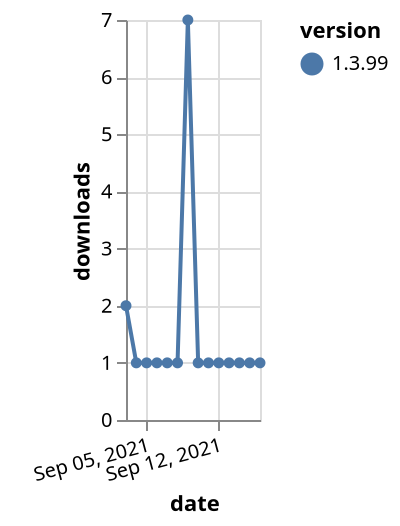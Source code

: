 {"$schema": "https://vega.github.io/schema/vega-lite/v5.json", "description": "A simple bar chart with embedded data.", "data": {"values": [{"date": "2021-09-03", "total": 504, "delta": 2, "version": "1.3.99"}, {"date": "2021-09-04", "total": 505, "delta": 1, "version": "1.3.99"}, {"date": "2021-09-05", "total": 506, "delta": 1, "version": "1.3.99"}, {"date": "2021-09-06", "total": 507, "delta": 1, "version": "1.3.99"}, {"date": "2021-09-07", "total": 508, "delta": 1, "version": "1.3.99"}, {"date": "2021-09-08", "total": 509, "delta": 1, "version": "1.3.99"}, {"date": "2021-09-09", "total": 516, "delta": 7, "version": "1.3.99"}, {"date": "2021-09-10", "total": 517, "delta": 1, "version": "1.3.99"}, {"date": "2021-09-11", "total": 518, "delta": 1, "version": "1.3.99"}, {"date": "2021-09-12", "total": 519, "delta": 1, "version": "1.3.99"}, {"date": "2021-09-13", "total": 520, "delta": 1, "version": "1.3.99"}, {"date": "2021-09-14", "total": 521, "delta": 1, "version": "1.3.99"}, {"date": "2021-09-15", "total": 522, "delta": 1, "version": "1.3.99"}, {"date": "2021-09-16", "total": 523, "delta": 1, "version": "1.3.99"}]}, "width": "container", "mark": {"type": "line", "point": {"filled": true}}, "encoding": {"x": {"field": "date", "type": "temporal", "timeUnit": "yearmonthdate", "title": "date", "axis": {"labelAngle": -15}}, "y": {"field": "delta", "type": "quantitative", "title": "downloads"}, "color": {"field": "version", "type": "nominal"}, "tooltip": {"field": "delta"}}}